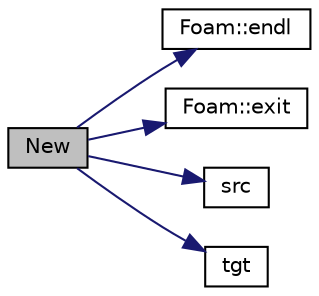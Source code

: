digraph "New"
{
  bgcolor="transparent";
  edge [fontname="Helvetica",fontsize="10",labelfontname="Helvetica",labelfontsize="10"];
  node [fontname="Helvetica",fontsize="10",shape=record];
  rankdir="LR";
  Node1 [label="New",height=0.2,width=0.4,color="black", fillcolor="grey75", style="filled" fontcolor="black"];
  Node1 -> Node2 [color="midnightblue",fontsize="10",style="solid",fontname="Helvetica"];
  Node2 [label="Foam::endl",height=0.2,width=0.4,color="black",URL="$namespaceFoam.html#a2db8fe02a0d3909e9351bb4275b23ce4",tooltip="Add newline and flush stream. "];
  Node1 -> Node3 [color="midnightblue",fontsize="10",style="solid",fontname="Helvetica"];
  Node3 [label="Foam::exit",height=0.2,width=0.4,color="black",URL="$namespaceFoam.html#a06ca7250d8e89caf05243ec094843642"];
  Node1 -> Node4 [color="midnightblue",fontsize="10",style="solid",fontname="Helvetica"];
  Node4 [label="src",height=0.2,width=0.4,color="black",URL="$classFoam_1_1meshToMeshMethod.html#a7970fce11a42b677cd2fae6f1e15b5ec",tooltip="Return const access to the source mesh. "];
  Node1 -> Node5 [color="midnightblue",fontsize="10",style="solid",fontname="Helvetica"];
  Node5 [label="tgt",height=0.2,width=0.4,color="black",URL="$classFoam_1_1meshToMeshMethod.html#a1b62fdc14041491b456be1e1a29e4589",tooltip="Return const access to the target mesh. "];
}
